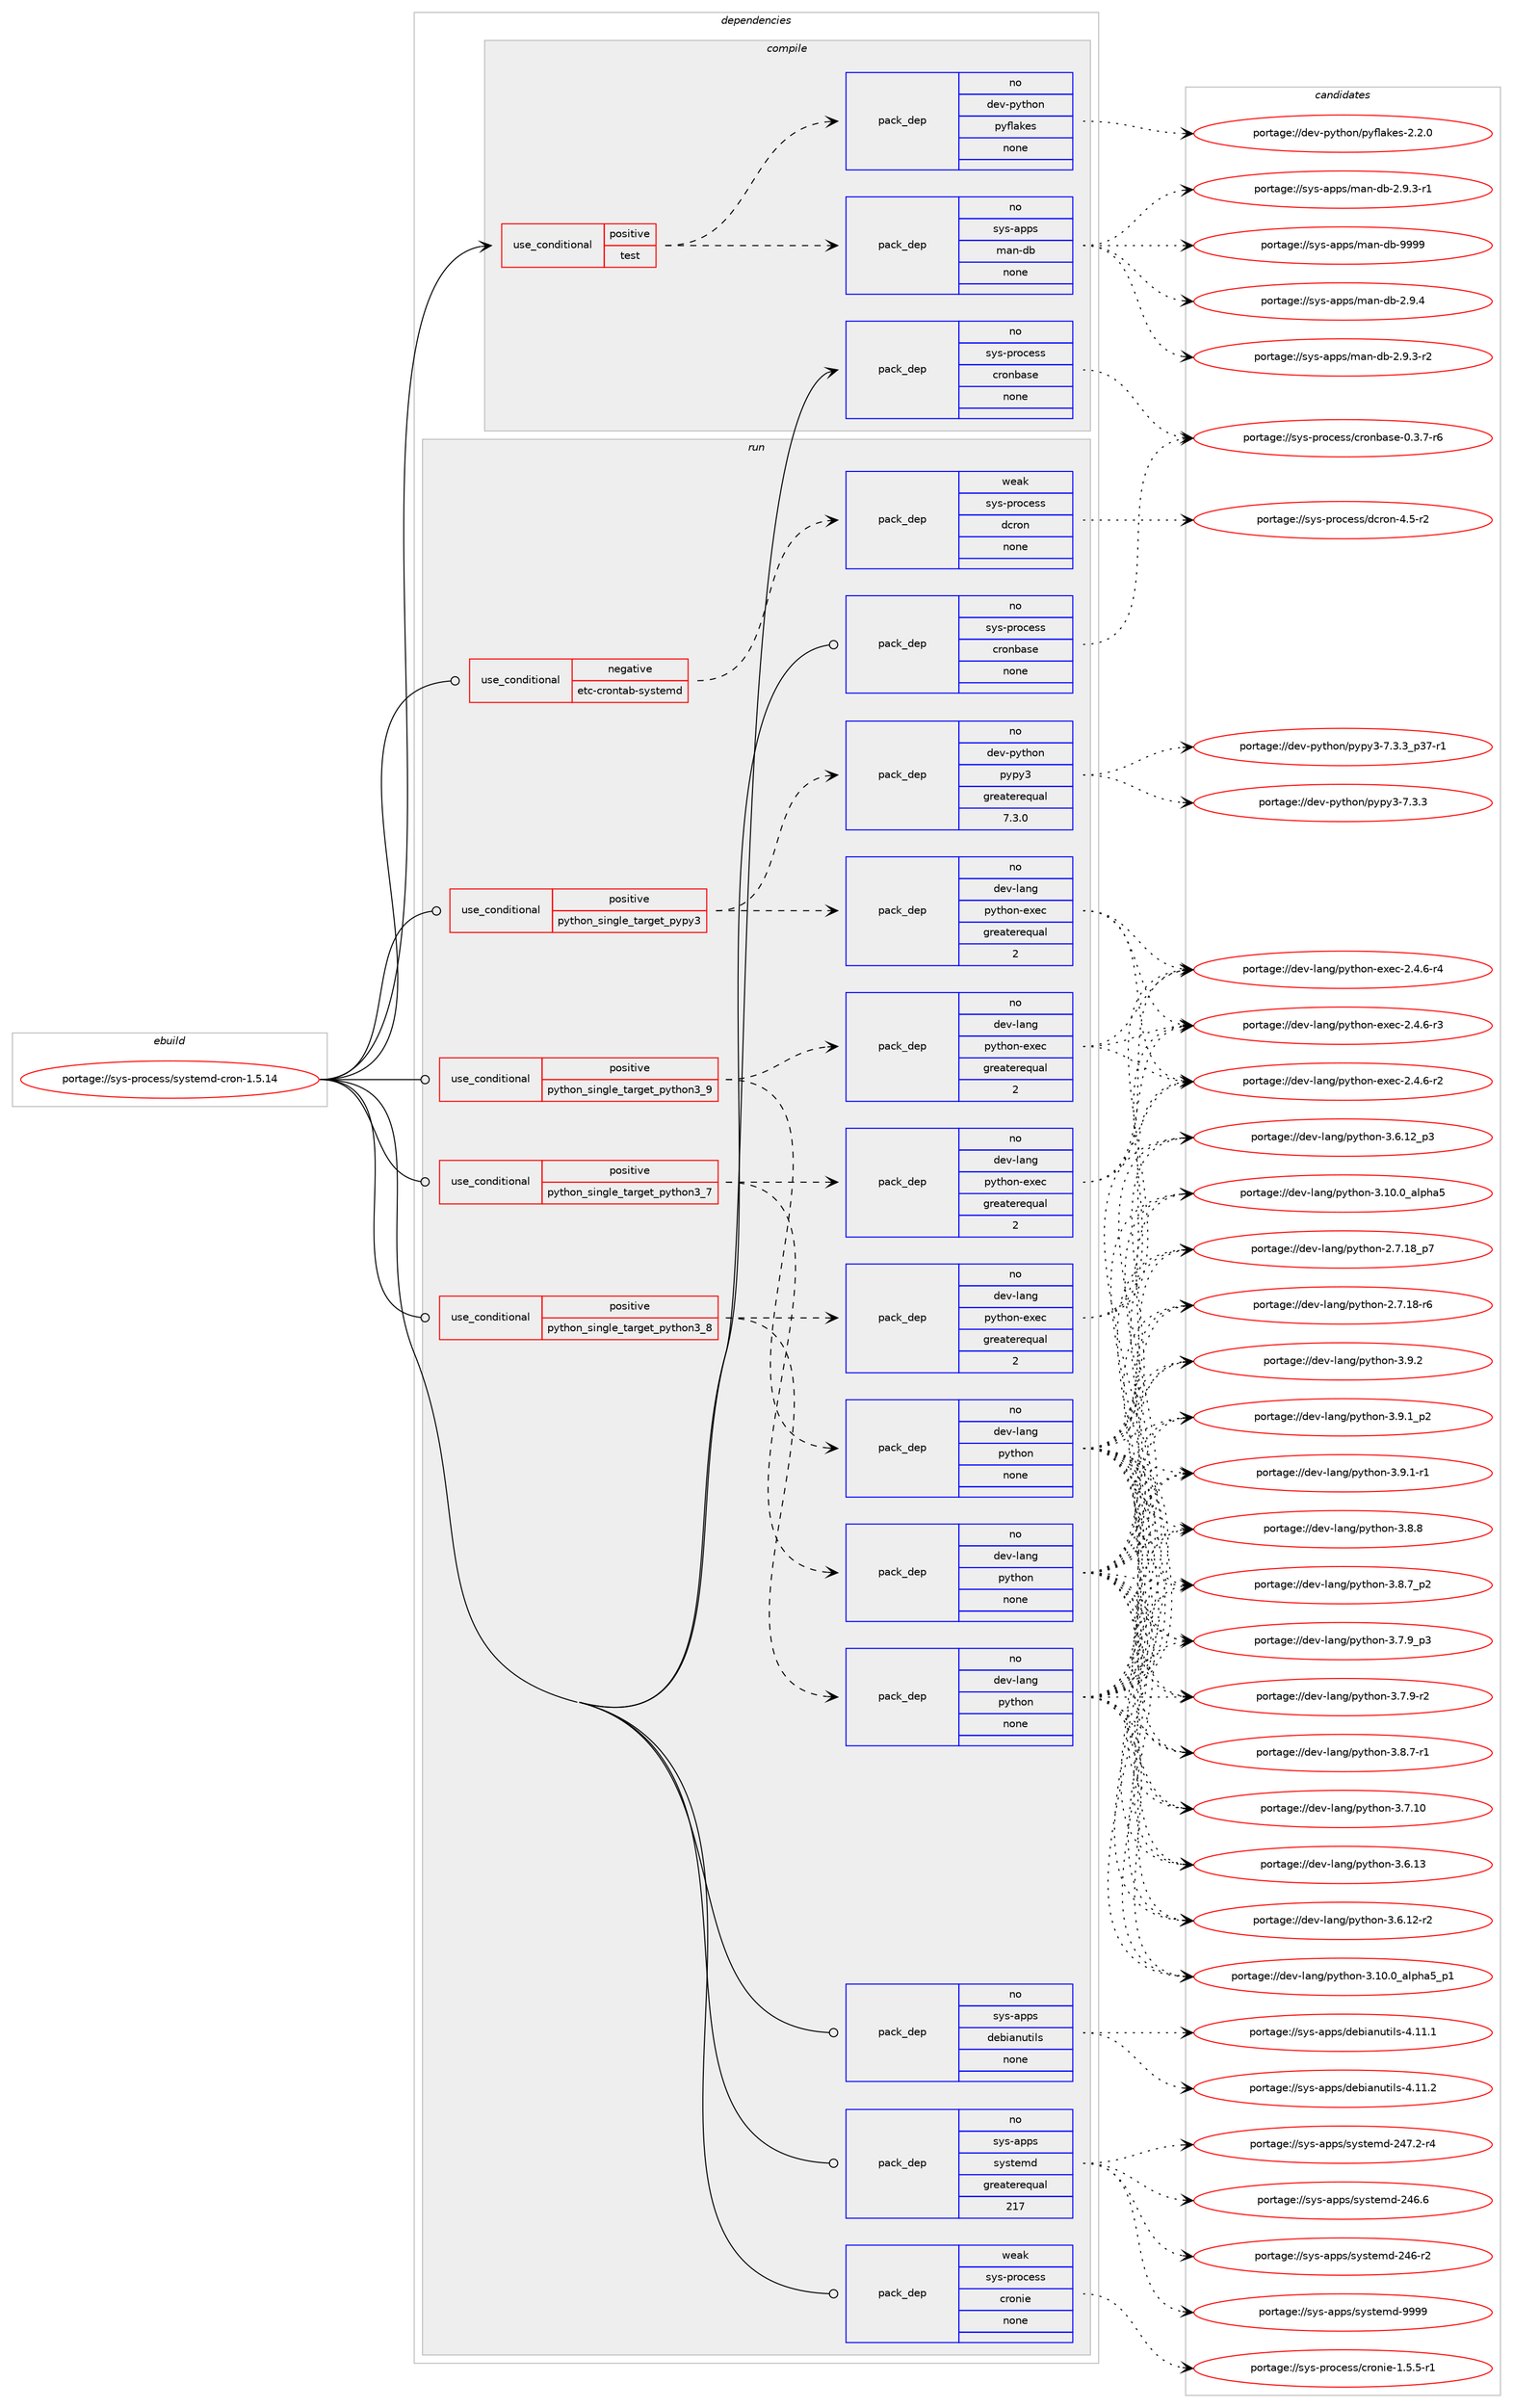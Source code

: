 digraph prolog {

# *************
# Graph options
# *************

newrank=true;
concentrate=true;
compound=true;
graph [rankdir=LR,fontname=Helvetica,fontsize=10,ranksep=1.5];#, ranksep=2.5, nodesep=0.2];
edge  [arrowhead=vee];
node  [fontname=Helvetica,fontsize=10];

# **********
# The ebuild
# **********

subgraph cluster_leftcol {
color=gray;
rank=same;
label=<<i>ebuild</i>>;
id [label="portage://sys-process/systemd-cron-1.5.14", color=red, width=4, href="../sys-process/systemd-cron-1.5.14.svg"];
}

# ****************
# The dependencies
# ****************

subgraph cluster_midcol {
color=gray;
label=<<i>dependencies</i>>;
subgraph cluster_compile {
fillcolor="#eeeeee";
style=filled;
label=<<i>compile</i>>;
subgraph cond580 {
dependency3508 [label=<<TABLE BORDER="0" CELLBORDER="1" CELLSPACING="0" CELLPADDING="4"><TR><TD ROWSPAN="3" CELLPADDING="10">use_conditional</TD></TR><TR><TD>positive</TD></TR><TR><TD>test</TD></TR></TABLE>>, shape=none, color=red];
subgraph pack2871 {
dependency3509 [label=<<TABLE BORDER="0" CELLBORDER="1" CELLSPACING="0" CELLPADDING="4" WIDTH="220"><TR><TD ROWSPAN="6" CELLPADDING="30">pack_dep</TD></TR><TR><TD WIDTH="110">no</TD></TR><TR><TD>sys-apps</TD></TR><TR><TD>man-db</TD></TR><TR><TD>none</TD></TR><TR><TD></TD></TR></TABLE>>, shape=none, color=blue];
}
dependency3508:e -> dependency3509:w [weight=20,style="dashed",arrowhead="vee"];
subgraph pack2872 {
dependency3510 [label=<<TABLE BORDER="0" CELLBORDER="1" CELLSPACING="0" CELLPADDING="4" WIDTH="220"><TR><TD ROWSPAN="6" CELLPADDING="30">pack_dep</TD></TR><TR><TD WIDTH="110">no</TD></TR><TR><TD>dev-python</TD></TR><TR><TD>pyflakes</TD></TR><TR><TD>none</TD></TR><TR><TD></TD></TR></TABLE>>, shape=none, color=blue];
}
dependency3508:e -> dependency3510:w [weight=20,style="dashed",arrowhead="vee"];
}
id:e -> dependency3508:w [weight=20,style="solid",arrowhead="vee"];
subgraph pack2873 {
dependency3511 [label=<<TABLE BORDER="0" CELLBORDER="1" CELLSPACING="0" CELLPADDING="4" WIDTH="220"><TR><TD ROWSPAN="6" CELLPADDING="30">pack_dep</TD></TR><TR><TD WIDTH="110">no</TD></TR><TR><TD>sys-process</TD></TR><TR><TD>cronbase</TD></TR><TR><TD>none</TD></TR><TR><TD></TD></TR></TABLE>>, shape=none, color=blue];
}
id:e -> dependency3511:w [weight=20,style="solid",arrowhead="vee"];
}
subgraph cluster_compileandrun {
fillcolor="#eeeeee";
style=filled;
label=<<i>compile and run</i>>;
}
subgraph cluster_run {
fillcolor="#eeeeee";
style=filled;
label=<<i>run</i>>;
subgraph cond581 {
dependency3512 [label=<<TABLE BORDER="0" CELLBORDER="1" CELLSPACING="0" CELLPADDING="4"><TR><TD ROWSPAN="3" CELLPADDING="10">use_conditional</TD></TR><TR><TD>negative</TD></TR><TR><TD>etc-crontab-systemd</TD></TR></TABLE>>, shape=none, color=red];
subgraph pack2874 {
dependency3513 [label=<<TABLE BORDER="0" CELLBORDER="1" CELLSPACING="0" CELLPADDING="4" WIDTH="220"><TR><TD ROWSPAN="6" CELLPADDING="30">pack_dep</TD></TR><TR><TD WIDTH="110">weak</TD></TR><TR><TD>sys-process</TD></TR><TR><TD>dcron</TD></TR><TR><TD>none</TD></TR><TR><TD></TD></TR></TABLE>>, shape=none, color=blue];
}
dependency3512:e -> dependency3513:w [weight=20,style="dashed",arrowhead="vee"];
}
id:e -> dependency3512:w [weight=20,style="solid",arrowhead="odot"];
subgraph cond582 {
dependency3514 [label=<<TABLE BORDER="0" CELLBORDER="1" CELLSPACING="0" CELLPADDING="4"><TR><TD ROWSPAN="3" CELLPADDING="10">use_conditional</TD></TR><TR><TD>positive</TD></TR><TR><TD>python_single_target_pypy3</TD></TR></TABLE>>, shape=none, color=red];
subgraph pack2875 {
dependency3515 [label=<<TABLE BORDER="0" CELLBORDER="1" CELLSPACING="0" CELLPADDING="4" WIDTH="220"><TR><TD ROWSPAN="6" CELLPADDING="30">pack_dep</TD></TR><TR><TD WIDTH="110">no</TD></TR><TR><TD>dev-python</TD></TR><TR><TD>pypy3</TD></TR><TR><TD>greaterequal</TD></TR><TR><TD>7.3.0</TD></TR></TABLE>>, shape=none, color=blue];
}
dependency3514:e -> dependency3515:w [weight=20,style="dashed",arrowhead="vee"];
subgraph pack2876 {
dependency3516 [label=<<TABLE BORDER="0" CELLBORDER="1" CELLSPACING="0" CELLPADDING="4" WIDTH="220"><TR><TD ROWSPAN="6" CELLPADDING="30">pack_dep</TD></TR><TR><TD WIDTH="110">no</TD></TR><TR><TD>dev-lang</TD></TR><TR><TD>python-exec</TD></TR><TR><TD>greaterequal</TD></TR><TR><TD>2</TD></TR></TABLE>>, shape=none, color=blue];
}
dependency3514:e -> dependency3516:w [weight=20,style="dashed",arrowhead="vee"];
}
id:e -> dependency3514:w [weight=20,style="solid",arrowhead="odot"];
subgraph cond583 {
dependency3517 [label=<<TABLE BORDER="0" CELLBORDER="1" CELLSPACING="0" CELLPADDING="4"><TR><TD ROWSPAN="3" CELLPADDING="10">use_conditional</TD></TR><TR><TD>positive</TD></TR><TR><TD>python_single_target_python3_7</TD></TR></TABLE>>, shape=none, color=red];
subgraph pack2877 {
dependency3518 [label=<<TABLE BORDER="0" CELLBORDER="1" CELLSPACING="0" CELLPADDING="4" WIDTH="220"><TR><TD ROWSPAN="6" CELLPADDING="30">pack_dep</TD></TR><TR><TD WIDTH="110">no</TD></TR><TR><TD>dev-lang</TD></TR><TR><TD>python</TD></TR><TR><TD>none</TD></TR><TR><TD></TD></TR></TABLE>>, shape=none, color=blue];
}
dependency3517:e -> dependency3518:w [weight=20,style="dashed",arrowhead="vee"];
subgraph pack2878 {
dependency3519 [label=<<TABLE BORDER="0" CELLBORDER="1" CELLSPACING="0" CELLPADDING="4" WIDTH="220"><TR><TD ROWSPAN="6" CELLPADDING="30">pack_dep</TD></TR><TR><TD WIDTH="110">no</TD></TR><TR><TD>dev-lang</TD></TR><TR><TD>python-exec</TD></TR><TR><TD>greaterequal</TD></TR><TR><TD>2</TD></TR></TABLE>>, shape=none, color=blue];
}
dependency3517:e -> dependency3519:w [weight=20,style="dashed",arrowhead="vee"];
}
id:e -> dependency3517:w [weight=20,style="solid",arrowhead="odot"];
subgraph cond584 {
dependency3520 [label=<<TABLE BORDER="0" CELLBORDER="1" CELLSPACING="0" CELLPADDING="4"><TR><TD ROWSPAN="3" CELLPADDING="10">use_conditional</TD></TR><TR><TD>positive</TD></TR><TR><TD>python_single_target_python3_8</TD></TR></TABLE>>, shape=none, color=red];
subgraph pack2879 {
dependency3521 [label=<<TABLE BORDER="0" CELLBORDER="1" CELLSPACING="0" CELLPADDING="4" WIDTH="220"><TR><TD ROWSPAN="6" CELLPADDING="30">pack_dep</TD></TR><TR><TD WIDTH="110">no</TD></TR><TR><TD>dev-lang</TD></TR><TR><TD>python</TD></TR><TR><TD>none</TD></TR><TR><TD></TD></TR></TABLE>>, shape=none, color=blue];
}
dependency3520:e -> dependency3521:w [weight=20,style="dashed",arrowhead="vee"];
subgraph pack2880 {
dependency3522 [label=<<TABLE BORDER="0" CELLBORDER="1" CELLSPACING="0" CELLPADDING="4" WIDTH="220"><TR><TD ROWSPAN="6" CELLPADDING="30">pack_dep</TD></TR><TR><TD WIDTH="110">no</TD></TR><TR><TD>dev-lang</TD></TR><TR><TD>python-exec</TD></TR><TR><TD>greaterequal</TD></TR><TR><TD>2</TD></TR></TABLE>>, shape=none, color=blue];
}
dependency3520:e -> dependency3522:w [weight=20,style="dashed",arrowhead="vee"];
}
id:e -> dependency3520:w [weight=20,style="solid",arrowhead="odot"];
subgraph cond585 {
dependency3523 [label=<<TABLE BORDER="0" CELLBORDER="1" CELLSPACING="0" CELLPADDING="4"><TR><TD ROWSPAN="3" CELLPADDING="10">use_conditional</TD></TR><TR><TD>positive</TD></TR><TR><TD>python_single_target_python3_9</TD></TR></TABLE>>, shape=none, color=red];
subgraph pack2881 {
dependency3524 [label=<<TABLE BORDER="0" CELLBORDER="1" CELLSPACING="0" CELLPADDING="4" WIDTH="220"><TR><TD ROWSPAN="6" CELLPADDING="30">pack_dep</TD></TR><TR><TD WIDTH="110">no</TD></TR><TR><TD>dev-lang</TD></TR><TR><TD>python</TD></TR><TR><TD>none</TD></TR><TR><TD></TD></TR></TABLE>>, shape=none, color=blue];
}
dependency3523:e -> dependency3524:w [weight=20,style="dashed",arrowhead="vee"];
subgraph pack2882 {
dependency3525 [label=<<TABLE BORDER="0" CELLBORDER="1" CELLSPACING="0" CELLPADDING="4" WIDTH="220"><TR><TD ROWSPAN="6" CELLPADDING="30">pack_dep</TD></TR><TR><TD WIDTH="110">no</TD></TR><TR><TD>dev-lang</TD></TR><TR><TD>python-exec</TD></TR><TR><TD>greaterequal</TD></TR><TR><TD>2</TD></TR></TABLE>>, shape=none, color=blue];
}
dependency3523:e -> dependency3525:w [weight=20,style="dashed",arrowhead="vee"];
}
id:e -> dependency3523:w [weight=20,style="solid",arrowhead="odot"];
subgraph pack2883 {
dependency3526 [label=<<TABLE BORDER="0" CELLBORDER="1" CELLSPACING="0" CELLPADDING="4" WIDTH="220"><TR><TD ROWSPAN="6" CELLPADDING="30">pack_dep</TD></TR><TR><TD WIDTH="110">no</TD></TR><TR><TD>sys-apps</TD></TR><TR><TD>debianutils</TD></TR><TR><TD>none</TD></TR><TR><TD></TD></TR></TABLE>>, shape=none, color=blue];
}
id:e -> dependency3526:w [weight=20,style="solid",arrowhead="odot"];
subgraph pack2884 {
dependency3527 [label=<<TABLE BORDER="0" CELLBORDER="1" CELLSPACING="0" CELLPADDING="4" WIDTH="220"><TR><TD ROWSPAN="6" CELLPADDING="30">pack_dep</TD></TR><TR><TD WIDTH="110">no</TD></TR><TR><TD>sys-apps</TD></TR><TR><TD>systemd</TD></TR><TR><TD>greaterequal</TD></TR><TR><TD>217</TD></TR></TABLE>>, shape=none, color=blue];
}
id:e -> dependency3527:w [weight=20,style="solid",arrowhead="odot"];
subgraph pack2885 {
dependency3528 [label=<<TABLE BORDER="0" CELLBORDER="1" CELLSPACING="0" CELLPADDING="4" WIDTH="220"><TR><TD ROWSPAN="6" CELLPADDING="30">pack_dep</TD></TR><TR><TD WIDTH="110">no</TD></TR><TR><TD>sys-process</TD></TR><TR><TD>cronbase</TD></TR><TR><TD>none</TD></TR><TR><TD></TD></TR></TABLE>>, shape=none, color=blue];
}
id:e -> dependency3528:w [weight=20,style="solid",arrowhead="odot"];
subgraph pack2886 {
dependency3529 [label=<<TABLE BORDER="0" CELLBORDER="1" CELLSPACING="0" CELLPADDING="4" WIDTH="220"><TR><TD ROWSPAN="6" CELLPADDING="30">pack_dep</TD></TR><TR><TD WIDTH="110">weak</TD></TR><TR><TD>sys-process</TD></TR><TR><TD>cronie</TD></TR><TR><TD>none</TD></TR><TR><TD></TD></TR></TABLE>>, shape=none, color=blue];
}
id:e -> dependency3529:w [weight=20,style="solid",arrowhead="odot"];
}
}

# **************
# The candidates
# **************

subgraph cluster_choices {
rank=same;
color=gray;
label=<<i>candidates</i>>;

subgraph choice2871 {
color=black;
nodesep=1;
choice1151211154597112112115471099711045100984557575757 [label="portage://sys-apps/man-db-9999", color=red, width=4,href="../sys-apps/man-db-9999.svg"];
choice115121115459711211211547109971104510098455046574652 [label="portage://sys-apps/man-db-2.9.4", color=red, width=4,href="../sys-apps/man-db-2.9.4.svg"];
choice1151211154597112112115471099711045100984550465746514511450 [label="portage://sys-apps/man-db-2.9.3-r2", color=red, width=4,href="../sys-apps/man-db-2.9.3-r2.svg"];
choice1151211154597112112115471099711045100984550465746514511449 [label="portage://sys-apps/man-db-2.9.3-r1", color=red, width=4,href="../sys-apps/man-db-2.9.3-r1.svg"];
dependency3509:e -> choice1151211154597112112115471099711045100984557575757:w [style=dotted,weight="100"];
dependency3509:e -> choice115121115459711211211547109971104510098455046574652:w [style=dotted,weight="100"];
dependency3509:e -> choice1151211154597112112115471099711045100984550465746514511450:w [style=dotted,weight="100"];
dependency3509:e -> choice1151211154597112112115471099711045100984550465746514511449:w [style=dotted,weight="100"];
}
subgraph choice2872 {
color=black;
nodesep=1;
choice100101118451121211161041111104711212110210897107101115455046504648 [label="portage://dev-python/pyflakes-2.2.0", color=red, width=4,href="../dev-python/pyflakes-2.2.0.svg"];
dependency3510:e -> choice100101118451121211161041111104711212110210897107101115455046504648:w [style=dotted,weight="100"];
}
subgraph choice2873 {
color=black;
nodesep=1;
choice1151211154511211411199101115115479911411111098971151014548465146554511454 [label="portage://sys-process/cronbase-0.3.7-r6", color=red, width=4,href="../sys-process/cronbase-0.3.7-r6.svg"];
dependency3511:e -> choice1151211154511211411199101115115479911411111098971151014548465146554511454:w [style=dotted,weight="100"];
}
subgraph choice2874 {
color=black;
nodesep=1;
choice11512111545112114111991011151154710099114111110455246534511450 [label="portage://sys-process/dcron-4.5-r2", color=red, width=4,href="../sys-process/dcron-4.5-r2.svg"];
dependency3513:e -> choice11512111545112114111991011151154710099114111110455246534511450:w [style=dotted,weight="100"];
}
subgraph choice2875 {
color=black;
nodesep=1;
choice1001011184511212111610411111047112121112121514555465146519511251554511449 [label="portage://dev-python/pypy3-7.3.3_p37-r1", color=red, width=4,href="../dev-python/pypy3-7.3.3_p37-r1.svg"];
choice100101118451121211161041111104711212111212151455546514651 [label="portage://dev-python/pypy3-7.3.3", color=red, width=4,href="../dev-python/pypy3-7.3.3.svg"];
dependency3515:e -> choice1001011184511212111610411111047112121112121514555465146519511251554511449:w [style=dotted,weight="100"];
dependency3515:e -> choice100101118451121211161041111104711212111212151455546514651:w [style=dotted,weight="100"];
}
subgraph choice2876 {
color=black;
nodesep=1;
choice10010111845108971101034711212111610411111045101120101994550465246544511452 [label="portage://dev-lang/python-exec-2.4.6-r4", color=red, width=4,href="../dev-lang/python-exec-2.4.6-r4.svg"];
choice10010111845108971101034711212111610411111045101120101994550465246544511451 [label="portage://dev-lang/python-exec-2.4.6-r3", color=red, width=4,href="../dev-lang/python-exec-2.4.6-r3.svg"];
choice10010111845108971101034711212111610411111045101120101994550465246544511450 [label="portage://dev-lang/python-exec-2.4.6-r2", color=red, width=4,href="../dev-lang/python-exec-2.4.6-r2.svg"];
dependency3516:e -> choice10010111845108971101034711212111610411111045101120101994550465246544511452:w [style=dotted,weight="100"];
dependency3516:e -> choice10010111845108971101034711212111610411111045101120101994550465246544511451:w [style=dotted,weight="100"];
dependency3516:e -> choice10010111845108971101034711212111610411111045101120101994550465246544511450:w [style=dotted,weight="100"];
}
subgraph choice2877 {
color=black;
nodesep=1;
choice100101118451089711010347112121116104111110455146574650 [label="portage://dev-lang/python-3.9.2", color=red, width=4,href="../dev-lang/python-3.9.2.svg"];
choice1001011184510897110103471121211161041111104551465746499511250 [label="portage://dev-lang/python-3.9.1_p2", color=red, width=4,href="../dev-lang/python-3.9.1_p2.svg"];
choice1001011184510897110103471121211161041111104551465746494511449 [label="portage://dev-lang/python-3.9.1-r1", color=red, width=4,href="../dev-lang/python-3.9.1-r1.svg"];
choice100101118451089711010347112121116104111110455146564656 [label="portage://dev-lang/python-3.8.8", color=red, width=4,href="../dev-lang/python-3.8.8.svg"];
choice1001011184510897110103471121211161041111104551465646559511250 [label="portage://dev-lang/python-3.8.7_p2", color=red, width=4,href="../dev-lang/python-3.8.7_p2.svg"];
choice1001011184510897110103471121211161041111104551465646554511449 [label="portage://dev-lang/python-3.8.7-r1", color=red, width=4,href="../dev-lang/python-3.8.7-r1.svg"];
choice1001011184510897110103471121211161041111104551465546579511251 [label="portage://dev-lang/python-3.7.9_p3", color=red, width=4,href="../dev-lang/python-3.7.9_p3.svg"];
choice1001011184510897110103471121211161041111104551465546574511450 [label="portage://dev-lang/python-3.7.9-r2", color=red, width=4,href="../dev-lang/python-3.7.9-r2.svg"];
choice10010111845108971101034711212111610411111045514655464948 [label="portage://dev-lang/python-3.7.10", color=red, width=4,href="../dev-lang/python-3.7.10.svg"];
choice10010111845108971101034711212111610411111045514654464951 [label="portage://dev-lang/python-3.6.13", color=red, width=4,href="../dev-lang/python-3.6.13.svg"];
choice100101118451089711010347112121116104111110455146544649509511251 [label="portage://dev-lang/python-3.6.12_p3", color=red, width=4,href="../dev-lang/python-3.6.12_p3.svg"];
choice100101118451089711010347112121116104111110455146544649504511450 [label="portage://dev-lang/python-3.6.12-r2", color=red, width=4,href="../dev-lang/python-3.6.12-r2.svg"];
choice10010111845108971101034711212111610411111045514649484648959710811210497539511249 [label="portage://dev-lang/python-3.10.0_alpha5_p1", color=red, width=4,href="../dev-lang/python-3.10.0_alpha5_p1.svg"];
choice1001011184510897110103471121211161041111104551464948464895971081121049753 [label="portage://dev-lang/python-3.10.0_alpha5", color=red, width=4,href="../dev-lang/python-3.10.0_alpha5.svg"];
choice100101118451089711010347112121116104111110455046554649569511255 [label="portage://dev-lang/python-2.7.18_p7", color=red, width=4,href="../dev-lang/python-2.7.18_p7.svg"];
choice100101118451089711010347112121116104111110455046554649564511454 [label="portage://dev-lang/python-2.7.18-r6", color=red, width=4,href="../dev-lang/python-2.7.18-r6.svg"];
dependency3518:e -> choice100101118451089711010347112121116104111110455146574650:w [style=dotted,weight="100"];
dependency3518:e -> choice1001011184510897110103471121211161041111104551465746499511250:w [style=dotted,weight="100"];
dependency3518:e -> choice1001011184510897110103471121211161041111104551465746494511449:w [style=dotted,weight="100"];
dependency3518:e -> choice100101118451089711010347112121116104111110455146564656:w [style=dotted,weight="100"];
dependency3518:e -> choice1001011184510897110103471121211161041111104551465646559511250:w [style=dotted,weight="100"];
dependency3518:e -> choice1001011184510897110103471121211161041111104551465646554511449:w [style=dotted,weight="100"];
dependency3518:e -> choice1001011184510897110103471121211161041111104551465546579511251:w [style=dotted,weight="100"];
dependency3518:e -> choice1001011184510897110103471121211161041111104551465546574511450:w [style=dotted,weight="100"];
dependency3518:e -> choice10010111845108971101034711212111610411111045514655464948:w [style=dotted,weight="100"];
dependency3518:e -> choice10010111845108971101034711212111610411111045514654464951:w [style=dotted,weight="100"];
dependency3518:e -> choice100101118451089711010347112121116104111110455146544649509511251:w [style=dotted,weight="100"];
dependency3518:e -> choice100101118451089711010347112121116104111110455146544649504511450:w [style=dotted,weight="100"];
dependency3518:e -> choice10010111845108971101034711212111610411111045514649484648959710811210497539511249:w [style=dotted,weight="100"];
dependency3518:e -> choice1001011184510897110103471121211161041111104551464948464895971081121049753:w [style=dotted,weight="100"];
dependency3518:e -> choice100101118451089711010347112121116104111110455046554649569511255:w [style=dotted,weight="100"];
dependency3518:e -> choice100101118451089711010347112121116104111110455046554649564511454:w [style=dotted,weight="100"];
}
subgraph choice2878 {
color=black;
nodesep=1;
choice10010111845108971101034711212111610411111045101120101994550465246544511452 [label="portage://dev-lang/python-exec-2.4.6-r4", color=red, width=4,href="../dev-lang/python-exec-2.4.6-r4.svg"];
choice10010111845108971101034711212111610411111045101120101994550465246544511451 [label="portage://dev-lang/python-exec-2.4.6-r3", color=red, width=4,href="../dev-lang/python-exec-2.4.6-r3.svg"];
choice10010111845108971101034711212111610411111045101120101994550465246544511450 [label="portage://dev-lang/python-exec-2.4.6-r2", color=red, width=4,href="../dev-lang/python-exec-2.4.6-r2.svg"];
dependency3519:e -> choice10010111845108971101034711212111610411111045101120101994550465246544511452:w [style=dotted,weight="100"];
dependency3519:e -> choice10010111845108971101034711212111610411111045101120101994550465246544511451:w [style=dotted,weight="100"];
dependency3519:e -> choice10010111845108971101034711212111610411111045101120101994550465246544511450:w [style=dotted,weight="100"];
}
subgraph choice2879 {
color=black;
nodesep=1;
choice100101118451089711010347112121116104111110455146574650 [label="portage://dev-lang/python-3.9.2", color=red, width=4,href="../dev-lang/python-3.9.2.svg"];
choice1001011184510897110103471121211161041111104551465746499511250 [label="portage://dev-lang/python-3.9.1_p2", color=red, width=4,href="../dev-lang/python-3.9.1_p2.svg"];
choice1001011184510897110103471121211161041111104551465746494511449 [label="portage://dev-lang/python-3.9.1-r1", color=red, width=4,href="../dev-lang/python-3.9.1-r1.svg"];
choice100101118451089711010347112121116104111110455146564656 [label="portage://dev-lang/python-3.8.8", color=red, width=4,href="../dev-lang/python-3.8.8.svg"];
choice1001011184510897110103471121211161041111104551465646559511250 [label="portage://dev-lang/python-3.8.7_p2", color=red, width=4,href="../dev-lang/python-3.8.7_p2.svg"];
choice1001011184510897110103471121211161041111104551465646554511449 [label="portage://dev-lang/python-3.8.7-r1", color=red, width=4,href="../dev-lang/python-3.8.7-r1.svg"];
choice1001011184510897110103471121211161041111104551465546579511251 [label="portage://dev-lang/python-3.7.9_p3", color=red, width=4,href="../dev-lang/python-3.7.9_p3.svg"];
choice1001011184510897110103471121211161041111104551465546574511450 [label="portage://dev-lang/python-3.7.9-r2", color=red, width=4,href="../dev-lang/python-3.7.9-r2.svg"];
choice10010111845108971101034711212111610411111045514655464948 [label="portage://dev-lang/python-3.7.10", color=red, width=4,href="../dev-lang/python-3.7.10.svg"];
choice10010111845108971101034711212111610411111045514654464951 [label="portage://dev-lang/python-3.6.13", color=red, width=4,href="../dev-lang/python-3.6.13.svg"];
choice100101118451089711010347112121116104111110455146544649509511251 [label="portage://dev-lang/python-3.6.12_p3", color=red, width=4,href="../dev-lang/python-3.6.12_p3.svg"];
choice100101118451089711010347112121116104111110455146544649504511450 [label="portage://dev-lang/python-3.6.12-r2", color=red, width=4,href="../dev-lang/python-3.6.12-r2.svg"];
choice10010111845108971101034711212111610411111045514649484648959710811210497539511249 [label="portage://dev-lang/python-3.10.0_alpha5_p1", color=red, width=4,href="../dev-lang/python-3.10.0_alpha5_p1.svg"];
choice1001011184510897110103471121211161041111104551464948464895971081121049753 [label="portage://dev-lang/python-3.10.0_alpha5", color=red, width=4,href="../dev-lang/python-3.10.0_alpha5.svg"];
choice100101118451089711010347112121116104111110455046554649569511255 [label="portage://dev-lang/python-2.7.18_p7", color=red, width=4,href="../dev-lang/python-2.7.18_p7.svg"];
choice100101118451089711010347112121116104111110455046554649564511454 [label="portage://dev-lang/python-2.7.18-r6", color=red, width=4,href="../dev-lang/python-2.7.18-r6.svg"];
dependency3521:e -> choice100101118451089711010347112121116104111110455146574650:w [style=dotted,weight="100"];
dependency3521:e -> choice1001011184510897110103471121211161041111104551465746499511250:w [style=dotted,weight="100"];
dependency3521:e -> choice1001011184510897110103471121211161041111104551465746494511449:w [style=dotted,weight="100"];
dependency3521:e -> choice100101118451089711010347112121116104111110455146564656:w [style=dotted,weight="100"];
dependency3521:e -> choice1001011184510897110103471121211161041111104551465646559511250:w [style=dotted,weight="100"];
dependency3521:e -> choice1001011184510897110103471121211161041111104551465646554511449:w [style=dotted,weight="100"];
dependency3521:e -> choice1001011184510897110103471121211161041111104551465546579511251:w [style=dotted,weight="100"];
dependency3521:e -> choice1001011184510897110103471121211161041111104551465546574511450:w [style=dotted,weight="100"];
dependency3521:e -> choice10010111845108971101034711212111610411111045514655464948:w [style=dotted,weight="100"];
dependency3521:e -> choice10010111845108971101034711212111610411111045514654464951:w [style=dotted,weight="100"];
dependency3521:e -> choice100101118451089711010347112121116104111110455146544649509511251:w [style=dotted,weight="100"];
dependency3521:e -> choice100101118451089711010347112121116104111110455146544649504511450:w [style=dotted,weight="100"];
dependency3521:e -> choice10010111845108971101034711212111610411111045514649484648959710811210497539511249:w [style=dotted,weight="100"];
dependency3521:e -> choice1001011184510897110103471121211161041111104551464948464895971081121049753:w [style=dotted,weight="100"];
dependency3521:e -> choice100101118451089711010347112121116104111110455046554649569511255:w [style=dotted,weight="100"];
dependency3521:e -> choice100101118451089711010347112121116104111110455046554649564511454:w [style=dotted,weight="100"];
}
subgraph choice2880 {
color=black;
nodesep=1;
choice10010111845108971101034711212111610411111045101120101994550465246544511452 [label="portage://dev-lang/python-exec-2.4.6-r4", color=red, width=4,href="../dev-lang/python-exec-2.4.6-r4.svg"];
choice10010111845108971101034711212111610411111045101120101994550465246544511451 [label="portage://dev-lang/python-exec-2.4.6-r3", color=red, width=4,href="../dev-lang/python-exec-2.4.6-r3.svg"];
choice10010111845108971101034711212111610411111045101120101994550465246544511450 [label="portage://dev-lang/python-exec-2.4.6-r2", color=red, width=4,href="../dev-lang/python-exec-2.4.6-r2.svg"];
dependency3522:e -> choice10010111845108971101034711212111610411111045101120101994550465246544511452:w [style=dotted,weight="100"];
dependency3522:e -> choice10010111845108971101034711212111610411111045101120101994550465246544511451:w [style=dotted,weight="100"];
dependency3522:e -> choice10010111845108971101034711212111610411111045101120101994550465246544511450:w [style=dotted,weight="100"];
}
subgraph choice2881 {
color=black;
nodesep=1;
choice100101118451089711010347112121116104111110455146574650 [label="portage://dev-lang/python-3.9.2", color=red, width=4,href="../dev-lang/python-3.9.2.svg"];
choice1001011184510897110103471121211161041111104551465746499511250 [label="portage://dev-lang/python-3.9.1_p2", color=red, width=4,href="../dev-lang/python-3.9.1_p2.svg"];
choice1001011184510897110103471121211161041111104551465746494511449 [label="portage://dev-lang/python-3.9.1-r1", color=red, width=4,href="../dev-lang/python-3.9.1-r1.svg"];
choice100101118451089711010347112121116104111110455146564656 [label="portage://dev-lang/python-3.8.8", color=red, width=4,href="../dev-lang/python-3.8.8.svg"];
choice1001011184510897110103471121211161041111104551465646559511250 [label="portage://dev-lang/python-3.8.7_p2", color=red, width=4,href="../dev-lang/python-3.8.7_p2.svg"];
choice1001011184510897110103471121211161041111104551465646554511449 [label="portage://dev-lang/python-3.8.7-r1", color=red, width=4,href="../dev-lang/python-3.8.7-r1.svg"];
choice1001011184510897110103471121211161041111104551465546579511251 [label="portage://dev-lang/python-3.7.9_p3", color=red, width=4,href="../dev-lang/python-3.7.9_p3.svg"];
choice1001011184510897110103471121211161041111104551465546574511450 [label="portage://dev-lang/python-3.7.9-r2", color=red, width=4,href="../dev-lang/python-3.7.9-r2.svg"];
choice10010111845108971101034711212111610411111045514655464948 [label="portage://dev-lang/python-3.7.10", color=red, width=4,href="../dev-lang/python-3.7.10.svg"];
choice10010111845108971101034711212111610411111045514654464951 [label="portage://dev-lang/python-3.6.13", color=red, width=4,href="../dev-lang/python-3.6.13.svg"];
choice100101118451089711010347112121116104111110455146544649509511251 [label="portage://dev-lang/python-3.6.12_p3", color=red, width=4,href="../dev-lang/python-3.6.12_p3.svg"];
choice100101118451089711010347112121116104111110455146544649504511450 [label="portage://dev-lang/python-3.6.12-r2", color=red, width=4,href="../dev-lang/python-3.6.12-r2.svg"];
choice10010111845108971101034711212111610411111045514649484648959710811210497539511249 [label="portage://dev-lang/python-3.10.0_alpha5_p1", color=red, width=4,href="../dev-lang/python-3.10.0_alpha5_p1.svg"];
choice1001011184510897110103471121211161041111104551464948464895971081121049753 [label="portage://dev-lang/python-3.10.0_alpha5", color=red, width=4,href="../dev-lang/python-3.10.0_alpha5.svg"];
choice100101118451089711010347112121116104111110455046554649569511255 [label="portage://dev-lang/python-2.7.18_p7", color=red, width=4,href="../dev-lang/python-2.7.18_p7.svg"];
choice100101118451089711010347112121116104111110455046554649564511454 [label="portage://dev-lang/python-2.7.18-r6", color=red, width=4,href="../dev-lang/python-2.7.18-r6.svg"];
dependency3524:e -> choice100101118451089711010347112121116104111110455146574650:w [style=dotted,weight="100"];
dependency3524:e -> choice1001011184510897110103471121211161041111104551465746499511250:w [style=dotted,weight="100"];
dependency3524:e -> choice1001011184510897110103471121211161041111104551465746494511449:w [style=dotted,weight="100"];
dependency3524:e -> choice100101118451089711010347112121116104111110455146564656:w [style=dotted,weight="100"];
dependency3524:e -> choice1001011184510897110103471121211161041111104551465646559511250:w [style=dotted,weight="100"];
dependency3524:e -> choice1001011184510897110103471121211161041111104551465646554511449:w [style=dotted,weight="100"];
dependency3524:e -> choice1001011184510897110103471121211161041111104551465546579511251:w [style=dotted,weight="100"];
dependency3524:e -> choice1001011184510897110103471121211161041111104551465546574511450:w [style=dotted,weight="100"];
dependency3524:e -> choice10010111845108971101034711212111610411111045514655464948:w [style=dotted,weight="100"];
dependency3524:e -> choice10010111845108971101034711212111610411111045514654464951:w [style=dotted,weight="100"];
dependency3524:e -> choice100101118451089711010347112121116104111110455146544649509511251:w [style=dotted,weight="100"];
dependency3524:e -> choice100101118451089711010347112121116104111110455146544649504511450:w [style=dotted,weight="100"];
dependency3524:e -> choice10010111845108971101034711212111610411111045514649484648959710811210497539511249:w [style=dotted,weight="100"];
dependency3524:e -> choice1001011184510897110103471121211161041111104551464948464895971081121049753:w [style=dotted,weight="100"];
dependency3524:e -> choice100101118451089711010347112121116104111110455046554649569511255:w [style=dotted,weight="100"];
dependency3524:e -> choice100101118451089711010347112121116104111110455046554649564511454:w [style=dotted,weight="100"];
}
subgraph choice2882 {
color=black;
nodesep=1;
choice10010111845108971101034711212111610411111045101120101994550465246544511452 [label="portage://dev-lang/python-exec-2.4.6-r4", color=red, width=4,href="../dev-lang/python-exec-2.4.6-r4.svg"];
choice10010111845108971101034711212111610411111045101120101994550465246544511451 [label="portage://dev-lang/python-exec-2.4.6-r3", color=red, width=4,href="../dev-lang/python-exec-2.4.6-r3.svg"];
choice10010111845108971101034711212111610411111045101120101994550465246544511450 [label="portage://dev-lang/python-exec-2.4.6-r2", color=red, width=4,href="../dev-lang/python-exec-2.4.6-r2.svg"];
dependency3525:e -> choice10010111845108971101034711212111610411111045101120101994550465246544511452:w [style=dotted,weight="100"];
dependency3525:e -> choice10010111845108971101034711212111610411111045101120101994550465246544511451:w [style=dotted,weight="100"];
dependency3525:e -> choice10010111845108971101034711212111610411111045101120101994550465246544511450:w [style=dotted,weight="100"];
}
subgraph choice2883 {
color=black;
nodesep=1;
choice115121115459711211211547100101981059711011711610510811545524649494650 [label="portage://sys-apps/debianutils-4.11.2", color=red, width=4,href="../sys-apps/debianutils-4.11.2.svg"];
choice115121115459711211211547100101981059711011711610510811545524649494649 [label="portage://sys-apps/debianutils-4.11.1", color=red, width=4,href="../sys-apps/debianutils-4.11.1.svg"];
dependency3526:e -> choice115121115459711211211547100101981059711011711610510811545524649494650:w [style=dotted,weight="100"];
dependency3526:e -> choice115121115459711211211547100101981059711011711610510811545524649494649:w [style=dotted,weight="100"];
}
subgraph choice2884 {
color=black;
nodesep=1;
choice1151211154597112112115471151211151161011091004557575757 [label="portage://sys-apps/systemd-9999", color=red, width=4,href="../sys-apps/systemd-9999.svg"];
choice1151211154597112112115471151211151161011091004550525546504511452 [label="portage://sys-apps/systemd-247.2-r4", color=red, width=4,href="../sys-apps/systemd-247.2-r4.svg"];
choice115121115459711211211547115121115116101109100455052544654 [label="portage://sys-apps/systemd-246.6", color=red, width=4,href="../sys-apps/systemd-246.6.svg"];
choice115121115459711211211547115121115116101109100455052544511450 [label="portage://sys-apps/systemd-246-r2", color=red, width=4,href="../sys-apps/systemd-246-r2.svg"];
dependency3527:e -> choice1151211154597112112115471151211151161011091004557575757:w [style=dotted,weight="100"];
dependency3527:e -> choice1151211154597112112115471151211151161011091004550525546504511452:w [style=dotted,weight="100"];
dependency3527:e -> choice115121115459711211211547115121115116101109100455052544654:w [style=dotted,weight="100"];
dependency3527:e -> choice115121115459711211211547115121115116101109100455052544511450:w [style=dotted,weight="100"];
}
subgraph choice2885 {
color=black;
nodesep=1;
choice1151211154511211411199101115115479911411111098971151014548465146554511454 [label="portage://sys-process/cronbase-0.3.7-r6", color=red, width=4,href="../sys-process/cronbase-0.3.7-r6.svg"];
dependency3528:e -> choice1151211154511211411199101115115479911411111098971151014548465146554511454:w [style=dotted,weight="100"];
}
subgraph choice2886 {
color=black;
nodesep=1;
choice115121115451121141119910111511547991141111101051014549465346534511449 [label="portage://sys-process/cronie-1.5.5-r1", color=red, width=4,href="../sys-process/cronie-1.5.5-r1.svg"];
dependency3529:e -> choice115121115451121141119910111511547991141111101051014549465346534511449:w [style=dotted,weight="100"];
}
}

}
